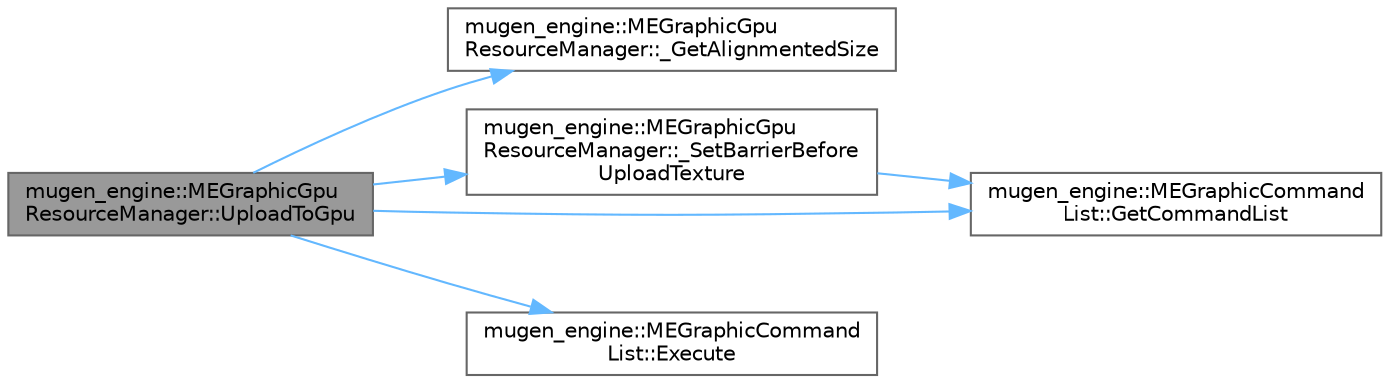 digraph "mugen_engine::MEGraphicGpuResourceManager::UploadToGpu"
{
 // LATEX_PDF_SIZE
  bgcolor="transparent";
  edge [fontname=Helvetica,fontsize=10,labelfontname=Helvetica,labelfontsize=10];
  node [fontname=Helvetica,fontsize=10,shape=box,height=0.2,width=0.4];
  rankdir="LR";
  Node1 [id="Node000001",label="mugen_engine::MEGraphicGpu\lResourceManager::UploadToGpu",height=0.2,width=0.4,color="gray40", fillcolor="grey60", style="filled", fontcolor="black",tooltip="GPUにテクスチャデータをアップロードする"];
  Node1 -> Node2 [id="edge1_Node000001_Node000002",color="steelblue1",style="solid",tooltip=" "];
  Node2 [id="Node000002",label="mugen_engine::MEGraphicGpu\lResourceManager::_GetAlignmentedSize",height=0.2,width=0.4,color="grey40", fillcolor="white", style="filled",URL="$classmugen__engine_1_1_m_e_graphic_gpu_resource_manager.html#ae04048578b10effe9691e23a9f6b707c",tooltip="アライメントサイズを取得"];
  Node1 -> Node3 [id="edge2_Node000001_Node000003",color="steelblue1",style="solid",tooltip=" "];
  Node3 [id="Node000003",label="mugen_engine::MEGraphicGpu\lResourceManager::_SetBarrierBefore\lUploadTexture",height=0.2,width=0.4,color="grey40", fillcolor="white", style="filled",URL="$classmugen__engine_1_1_m_e_graphic_gpu_resource_manager.html#a9f09697fa28224cbe93517adeb4b70fa",tooltip="テクスチャアップロード前のバリア設定"];
  Node3 -> Node4 [id="edge3_Node000003_Node000004",color="steelblue1",style="solid",tooltip=" "];
  Node4 [id="Node000004",label="mugen_engine::MEGraphicCommand\lList::GetCommandList",height=0.2,width=0.4,color="grey40", fillcolor="white", style="filled",URL="$classmugen__engine_1_1_m_e_graphic_command_list.html#a5a1e2cc2bc3bca3eddec5081531e5113",tooltip="コマンドリストの生ポインタを取得"];
  Node1 -> Node5 [id="edge4_Node000001_Node000005",color="steelblue1",style="solid",tooltip=" "];
  Node5 [id="Node000005",label="mugen_engine::MEGraphicCommand\lList::Execute",height=0.2,width=0.4,color="grey40", fillcolor="white", style="filled",URL="$classmugen__engine_1_1_m_e_graphic_command_list.html#a0851e4dc9ed7b6e1381cb6b169412c56",tooltip="実行&GPU処理を待機"];
  Node1 -> Node4 [id="edge5_Node000001_Node000004",color="steelblue1",style="solid",tooltip=" "];
}
